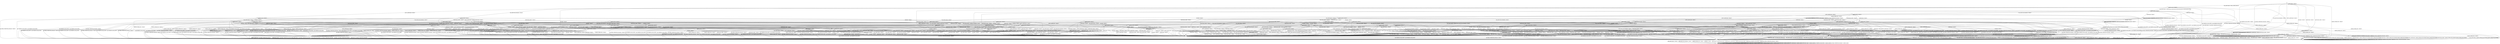 digraph h11 {
s0 [label="s0"];
s1 [label="s1"];
s2 [label="s2"];
s3 [label="s3"];
s4 [label="s4"];
s5 [label="s5"];
s6 [label="s6"];
s7 [label="s7"];
s8 [label="s8"];
s9 [label="s9"];
s10 [label="s10"];
s11 [label="s11"];
s12 [label="s12"];
s13 [label="s13"];
s14 [label="s14"];
s15 [label="s15"];
s16 [label="s16"];
s17 [label="s17"];
s18 [label="s18"];
s19 [label="s19"];
s20 [label="s20"];
s21 [label="s21"];
s22 [label="s22"];
s23 [label="s23"];
s24 [label="s24"];
s25 [label="s25"];
s26 [label="s26"];
s27 [label="s27"];
s28 [label="s28"];
s29 [label="s29"];
s30 [label="s30"];
s31 [label="s31"];
s32 [label="s32"];
s33 [label="s33"];
s34 [label="s34"];
s35 [label="s35"];
s36 [label="s36"];
s37 [label="s37"];
s38 [label="s38"];
s39 [label="s39"];
s40 [label="s40"];
s41 [label="s41"];
s42 [label="s42"];
s43 [label="s43"];
s44 [label="s44"];
s45 [label="s45"];
s46 [label="s46"];
s47 [label="s47"];
s48 [label="s48"];
s49 [label="s49"];
s50 [label="s50"];
s51 [label="s51"];
s52 [label="s52"];
s53 [label="s53"];
s54 [label="s54"];
s55 [label="s55"];
s56 [label="s56"];
s57 [label="s57"];
s58 [label="s58"];
s59 [label="s59"];
s60 [label="s60"];
s61 [label="s61"];
s62 [label="s62"];
s63 [label="s63"];
s64 [label="s64"];
s65 [label="s65"];
s66 [label="s66"];
s67 [label="s67"];
s68 [label="s68"];
s69 [label="s69"];
s70 [label="s70"];
s71 [label="s71"];
s72 [label="s72"];
s0 -> s1 [label="RSA_CLIENT_HELLO / HELLO_VERIFY_REQUEST"];
s0 -> s2 [label="RSA_CLIENT_KEY_EXCHANGE / TIMEOUT"];
s0 -> s9 [label="CHANGE_CIPHER_SPEC / TIMEOUT"];
s0 -> s10 [label="FINISHED / TIMEOUT"];
s0 -> s0 [label="APPLICATION / TIMEOUT"];
s0 -> s10 [label="CERTIFICATE / TIMEOUT"];
s0 -> s2 [label="EMPTY_CERTIFICATE / TIMEOUT"];
s0 -> s10 [label="CERTIFICATE_VERIFY / TIMEOUT"];
s0 -> s6 [label="Alert(WARNING,CLOSE_NOTIFY) / TIMEOUT"];
s0 -> s6 [label="Alert(FATAL,UNEXPECTED_MESSAGE) / TIMEOUT"];
s1 -> s3 [label="RSA_CLIENT_HELLO / SERVER_HELLO,CERTIFICATE,CERTIFICATE_REQUEST,SERVER_HELLO_DONE"];
s1 -> s4 [label="RSA_CLIENT_KEY_EXCHANGE / TIMEOUT"];
s1 -> s9 [label="CHANGE_CIPHER_SPEC / TIMEOUT"];
s1 -> s11 [label="FINISHED / TIMEOUT"];
s1 -> s1 [label="APPLICATION / TIMEOUT"];
s1 -> s27 [label="CERTIFICATE / TIMEOUT"];
s1 -> s38 [label="EMPTY_CERTIFICATE / TIMEOUT"];
s1 -> s11 [label="CERTIFICATE_VERIFY / TIMEOUT"];
s1 -> s6 [label="Alert(WARNING,CLOSE_NOTIFY) / Alert(WARNING,CLOSE_NOTIFY)"];
s1 -> s6 [label="Alert(FATAL,UNEXPECTED_MESSAGE) / TIMEOUT"];
s2 -> s10 [label="RSA_CLIENT_HELLO / TIMEOUT"];
s2 -> s10 [label="RSA_CLIENT_KEY_EXCHANGE / TIMEOUT"];
s2 -> s8 [label="CHANGE_CIPHER_SPEC / TIMEOUT"];
s2 -> s10 [label="FINISHED / TIMEOUT"];
s2 -> s2 [label="APPLICATION / TIMEOUT"];
s2 -> s2 [label="CERTIFICATE / TIMEOUT"];
s2 -> s2 [label="EMPTY_CERTIFICATE / TIMEOUT"];
s2 -> s2 [label="CERTIFICATE_VERIFY / TIMEOUT"];
s2 -> s6 [label="Alert(WARNING,CLOSE_NOTIFY) / TIMEOUT"];
s2 -> s6 [label="Alert(FATAL,UNEXPECTED_MESSAGE) / TIMEOUT"];
s3 -> s6 [label="RSA_CLIENT_HELLO / Alert(FATAL,UNEXPECTED_MESSAGE)"];
s3 -> s16 [label="RSA_CLIENT_KEY_EXCHANGE / TIMEOUT"];
s3 -> s9 [label="CHANGE_CIPHER_SPEC / TIMEOUT"];
s3 -> s11 [label="FINISHED / TIMEOUT"];
s3 -> s3 [label="APPLICATION / TIMEOUT"];
s3 -> s27 [label="CERTIFICATE / TIMEOUT"];
s3 -> s12 [label="EMPTY_CERTIFICATE / TIMEOUT"];
s3 -> s11 [label="CERTIFICATE_VERIFY / TIMEOUT"];
s3 -> s6 [label="Alert(WARNING,CLOSE_NOTIFY) / Alert(WARNING,CLOSE_NOTIFY)"];
s3 -> s6 [label="Alert(FATAL,UNEXPECTED_MESSAGE) / TIMEOUT"];
s4 -> s14 [label="RSA_CLIENT_HELLO / TIMEOUT"];
s4 -> s11 [label="RSA_CLIENT_KEY_EXCHANGE / TIMEOUT"];
s4 -> s5 [label="CHANGE_CIPHER_SPEC / TIMEOUT"];
s4 -> s17 [label="FINISHED / TIMEOUT"];
s4 -> s4 [label="APPLICATION / TIMEOUT"];
s4 -> s46 [label="CERTIFICATE / TIMEOUT"];
s4 -> s46 [label="EMPTY_CERTIFICATE / TIMEOUT"];
s4 -> s28 [label="CERTIFICATE_VERIFY / TIMEOUT"];
s4 -> s6 [label="Alert(WARNING,CLOSE_NOTIFY) / Alert(WARNING,CLOSE_NOTIFY)"];
s4 -> s6 [label="Alert(FATAL,UNEXPECTED_MESSAGE) / TIMEOUT"];
s5 -> s6 [label="RSA_CLIENT_HELLO / Alert(FATAL,UNEXPECTED_MESSAGE)"];
s5 -> s6 [label="RSA_CLIENT_KEY_EXCHANGE / Alert(FATAL,UNEXPECTED_MESSAGE)"];
s5 -> s9 [label="CHANGE_CIPHER_SPEC / TIMEOUT"];
s5 -> s6 [label="FINISHED / Alert(FATAL,UNEXPECTED_MESSAGE)"];
s5 -> s5 [label="APPLICATION / TIMEOUT"];
s5 -> s6 [label="CERTIFICATE / Alert(FATAL,UNEXPECTED_MESSAGE)"];
s5 -> s6 [label="EMPTY_CERTIFICATE / Alert(FATAL,UNEXPECTED_MESSAGE)"];
s5 -> s6 [label="CERTIFICATE_VERIFY / Alert(FATAL,UNEXPECTED_MESSAGE)"];
s5 -> s5 [label="Alert(WARNING,CLOSE_NOTIFY) / TIMEOUT"];
s5 -> s5 [label="Alert(FATAL,UNEXPECTED_MESSAGE) / TIMEOUT"];
s6 -> s7 [label="RSA_CLIENT_HELLO / TIMEOUT"];
s6 -> s7 [label="RSA_CLIENT_KEY_EXCHANGE / TIMEOUT"];
s6 -> s7 [label="CHANGE_CIPHER_SPEC / TIMEOUT"];
s6 -> s7 [label="FINISHED / TIMEOUT"];
s6 -> s7 [label="APPLICATION / TIMEOUT"];
s6 -> s7 [label="CERTIFICATE / TIMEOUT"];
s6 -> s7 [label="EMPTY_CERTIFICATE / TIMEOUT"];
s6 -> s7 [label="CERTIFICATE_VERIFY / TIMEOUT"];
s6 -> s7 [label="Alert(WARNING,CLOSE_NOTIFY) / TIMEOUT"];
s6 -> s7 [label="Alert(FATAL,UNEXPECTED_MESSAGE) / TIMEOUT"];
s7 -> s7 [label="RSA_CLIENT_HELLO / SOCKET_CLOSED"];
s7 -> s7 [label="RSA_CLIENT_KEY_EXCHANGE / SOCKET_CLOSED"];
s7 -> s7 [label="CHANGE_CIPHER_SPEC / SOCKET_CLOSED"];
s7 -> s7 [label="FINISHED / SOCKET_CLOSED"];
s7 -> s7 [label="APPLICATION / SOCKET_CLOSED"];
s7 -> s7 [label="CERTIFICATE / SOCKET_CLOSED"];
s7 -> s7 [label="EMPTY_CERTIFICATE / SOCKET_CLOSED"];
s7 -> s7 [label="CERTIFICATE_VERIFY / SOCKET_CLOSED"];
s7 -> s7 [label="Alert(WARNING,CLOSE_NOTIFY) / SOCKET_CLOSED"];
s7 -> s7 [label="Alert(FATAL,UNEXPECTED_MESSAGE) / SOCKET_CLOSED"];
s8 -> s6 [label="RSA_CLIENT_HELLO / TIMEOUT"];
s8 -> s6 [label="RSA_CLIENT_KEY_EXCHANGE / TIMEOUT"];
s8 -> s9 [label="CHANGE_CIPHER_SPEC / TIMEOUT"];
s8 -> s6 [label="FINISHED / TIMEOUT"];
s8 -> s8 [label="APPLICATION / TIMEOUT"];
s8 -> s6 [label="CERTIFICATE / TIMEOUT"];
s8 -> s6 [label="EMPTY_CERTIFICATE / TIMEOUT"];
s8 -> s6 [label="CERTIFICATE_VERIFY / TIMEOUT"];
s8 -> s8 [label="Alert(WARNING,CLOSE_NOTIFY) / TIMEOUT"];
s8 -> s8 [label="Alert(FATAL,UNEXPECTED_MESSAGE) / TIMEOUT"];
s9 -> s9 [label="RSA_CLIENT_HELLO / TIMEOUT"];
s9 -> s9 [label="RSA_CLIENT_KEY_EXCHANGE / TIMEOUT"];
s9 -> s9 [label="CHANGE_CIPHER_SPEC / TIMEOUT"];
s9 -> s9 [label="FINISHED / TIMEOUT"];
s9 -> s9 [label="APPLICATION / TIMEOUT"];
s9 -> s9 [label="CERTIFICATE / TIMEOUT"];
s9 -> s9 [label="EMPTY_CERTIFICATE / TIMEOUT"];
s9 -> s9 [label="CERTIFICATE_VERIFY / TIMEOUT"];
s9 -> s9 [label="Alert(WARNING,CLOSE_NOTIFY) / TIMEOUT"];
s9 -> s9 [label="Alert(FATAL,UNEXPECTED_MESSAGE) / TIMEOUT"];
s10 -> s10 [label="RSA_CLIENT_HELLO / TIMEOUT"];
s10 -> s10 [label="RSA_CLIENT_KEY_EXCHANGE / TIMEOUT"];
s10 -> s9 [label="CHANGE_CIPHER_SPEC / TIMEOUT"];
s10 -> s10 [label="FINISHED / TIMEOUT"];
s10 -> s10 [label="APPLICATION / TIMEOUT"];
s10 -> s10 [label="CERTIFICATE / TIMEOUT"];
s10 -> s10 [label="EMPTY_CERTIFICATE / TIMEOUT"];
s10 -> s10 [label="CERTIFICATE_VERIFY / TIMEOUT"];
s10 -> s6 [label="Alert(WARNING,CLOSE_NOTIFY) / TIMEOUT"];
s10 -> s6 [label="Alert(FATAL,UNEXPECTED_MESSAGE) / TIMEOUT"];
s11 -> s11 [label="RSA_CLIENT_HELLO / TIMEOUT"];
s11 -> s11 [label="RSA_CLIENT_KEY_EXCHANGE / TIMEOUT"];
s11 -> s9 [label="CHANGE_CIPHER_SPEC / TIMEOUT"];
s11 -> s11 [label="FINISHED / TIMEOUT"];
s11 -> s11 [label="APPLICATION / TIMEOUT"];
s11 -> s11 [label="CERTIFICATE / TIMEOUT"];
s11 -> s11 [label="EMPTY_CERTIFICATE / TIMEOUT"];
s11 -> s11 [label="CERTIFICATE_VERIFY / TIMEOUT"];
s11 -> s6 [label="Alert(WARNING,CLOSE_NOTIFY) / Alert(WARNING,CLOSE_NOTIFY)"];
s11 -> s6 [label="Alert(FATAL,UNEXPECTED_MESSAGE) / TIMEOUT"];
s12 -> s15 [label="RSA_CLIENT_HELLO / TIMEOUT"];
s12 -> s47 [label="RSA_CLIENT_KEY_EXCHANGE / TIMEOUT"];
s12 -> s13 [label="CHANGE_CIPHER_SPEC / TIMEOUT"];
s12 -> s18 [label="FINISHED / TIMEOUT"];
s12 -> s12 [label="APPLICATION / TIMEOUT"];
s12 -> s11 [label="CERTIFICATE / TIMEOUT"];
s12 -> s11 [label="EMPTY_CERTIFICATE / TIMEOUT"];
s12 -> s29 [label="CERTIFICATE_VERIFY / TIMEOUT"];
s12 -> s6 [label="Alert(WARNING,CLOSE_NOTIFY) / Alert(WARNING,CLOSE_NOTIFY)"];
s12 -> s6 [label="Alert(FATAL,UNEXPECTED_MESSAGE) / TIMEOUT"];
s13 -> s6 [label="RSA_CLIENT_HELLO / Alert(FATAL,BAD_CERTIFICATE)"];
s13 -> s6 [label="RSA_CLIENT_KEY_EXCHANGE / Alert(FATAL,BAD_CERTIFICATE)"];
s13 -> s9 [label="CHANGE_CIPHER_SPEC / TIMEOUT"];
s13 -> s6 [label="FINISHED / Alert(FATAL,BAD_CERTIFICATE)"];
s13 -> s13 [label="APPLICATION / TIMEOUT"];
s13 -> s6 [label="CERTIFICATE / Alert(FATAL,BAD_CERTIFICATE)"];
s13 -> s6 [label="EMPTY_CERTIFICATE / Alert(FATAL,BAD_CERTIFICATE)"];
s13 -> s6 [label="CERTIFICATE_VERIFY / Alert(FATAL,BAD_CERTIFICATE)"];
s13 -> s13 [label="Alert(WARNING,CLOSE_NOTIFY) / TIMEOUT"];
s13 -> s13 [label="Alert(FATAL,UNEXPECTED_MESSAGE) / TIMEOUT"];
s14 -> s11 [label="RSA_CLIENT_HELLO / TIMEOUT"];
s14 -> s11 [label="RSA_CLIENT_KEY_EXCHANGE / TIMEOUT"];
s14 -> s5 [label="CHANGE_CIPHER_SPEC / TIMEOUT"];
s14 -> s58 [label="FINISHED / TIMEOUT"];
s14 -> s14 [label="APPLICATION / TIMEOUT"];
s14 -> s39 [label="CERTIFICATE / TIMEOUT"];
s14 -> s39 [label="EMPTY_CERTIFICATE / TIMEOUT"];
s14 -> s30 [label="CERTIFICATE_VERIFY / TIMEOUT"];
s14 -> s6 [label="Alert(WARNING,CLOSE_NOTIFY) / Alert(WARNING,CLOSE_NOTIFY)"];
s14 -> s6 [label="Alert(FATAL,UNEXPECTED_MESSAGE) / TIMEOUT"];
s15 -> s11 [label="RSA_CLIENT_HELLO / TIMEOUT"];
s15 -> s48 [label="RSA_CLIENT_KEY_EXCHANGE / TIMEOUT"];
s15 -> s13 [label="CHANGE_CIPHER_SPEC / TIMEOUT"];
s15 -> s59 [label="FINISHED / TIMEOUT"];
s15 -> s15 [label="APPLICATION / TIMEOUT"];
s15 -> s11 [label="CERTIFICATE / TIMEOUT"];
s15 -> s11 [label="EMPTY_CERTIFICATE / TIMEOUT"];
s15 -> s31 [label="CERTIFICATE_VERIFY / TIMEOUT"];
s15 -> s6 [label="Alert(WARNING,CLOSE_NOTIFY) / Alert(WARNING,CLOSE_NOTIFY)"];
s15 -> s6 [label="Alert(FATAL,UNEXPECTED_MESSAGE) / TIMEOUT"];
s16 -> s14 [label="RSA_CLIENT_HELLO / TIMEOUT"];
s16 -> s11 [label="RSA_CLIENT_KEY_EXCHANGE / TIMEOUT"];
s16 -> s19 [label="CHANGE_CIPHER_SPEC / TIMEOUT"];
s16 -> s17 [label="FINISHED / TIMEOUT"];
s16 -> s16 [label="APPLICATION / TIMEOUT"];
s16 -> s32 [label="CERTIFICATE / TIMEOUT"];
s16 -> s47 [label="EMPTY_CERTIFICATE / TIMEOUT"];
s16 -> s20 [label="CERTIFICATE_VERIFY / TIMEOUT"];
s16 -> s6 [label="Alert(WARNING,CLOSE_NOTIFY) / Alert(WARNING,CLOSE_NOTIFY)"];
s16 -> s6 [label="Alert(FATAL,UNEXPECTED_MESSAGE) / TIMEOUT"];
s17 -> s58 [label="RSA_CLIENT_HELLO / TIMEOUT"];
s17 -> s11 [label="RSA_CLIENT_KEY_EXCHANGE / TIMEOUT"];
s17 -> s5 [label="CHANGE_CIPHER_SPEC / TIMEOUT"];
s17 -> s11 [label="FINISHED / TIMEOUT"];
s17 -> s17 [label="APPLICATION / TIMEOUT"];
s17 -> s40 [label="CERTIFICATE / TIMEOUT"];
s17 -> s40 [label="EMPTY_CERTIFICATE / TIMEOUT"];
s17 -> s33 [label="CERTIFICATE_VERIFY / TIMEOUT"];
s17 -> s6 [label="Alert(WARNING,CLOSE_NOTIFY) / Alert(WARNING,CLOSE_NOTIFY)"];
s17 -> s6 [label="Alert(FATAL,UNEXPECTED_MESSAGE) / TIMEOUT"];
s18 -> s59 [label="RSA_CLIENT_HELLO / TIMEOUT"];
s18 -> s49 [label="RSA_CLIENT_KEY_EXCHANGE / TIMEOUT"];
s18 -> s13 [label="CHANGE_CIPHER_SPEC / TIMEOUT"];
s18 -> s11 [label="FINISHED / TIMEOUT"];
s18 -> s18 [label="APPLICATION / TIMEOUT"];
s18 -> s11 [label="CERTIFICATE / TIMEOUT"];
s18 -> s11 [label="EMPTY_CERTIFICATE / TIMEOUT"];
s18 -> s34 [label="CERTIFICATE_VERIFY / TIMEOUT"];
s18 -> s6 [label="Alert(WARNING,CLOSE_NOTIFY) / Alert(WARNING,CLOSE_NOTIFY)"];
s18 -> s6 [label="Alert(FATAL,UNEXPECTED_MESSAGE) / TIMEOUT"];
s19 -> s71 [label="RSA_CLIENT_HELLO / TIMEOUT"];
s19 -> s11 [label="RSA_CLIENT_KEY_EXCHANGE / TIMEOUT"];
s19 -> s9 [label="CHANGE_CIPHER_SPEC / TIMEOUT"];
s19 -> s21 [label="FINISHED / CHANGE_CIPHER_SPEC,FINISHED,CHANGE_CIPHER_SPEC,FINISHED"];
s19 -> s19 [label="APPLICATION / TIMEOUT"];
s19 -> s22 [label="CERTIFICATE / TIMEOUT"];
s19 -> s47 [label="EMPTY_CERTIFICATE / TIMEOUT"];
s19 -> s20 [label="CERTIFICATE_VERIFY / TIMEOUT"];
s19 -> s19 [label="Alert(WARNING,CLOSE_NOTIFY) / TIMEOUT"];
s19 -> s19 [label="Alert(FATAL,UNEXPECTED_MESSAGE) / TIMEOUT"];
s20 -> s20 [label="RSA_CLIENT_HELLO / TIMEOUT"];
s20 -> s11 [label="RSA_CLIENT_KEY_EXCHANGE / TIMEOUT"];
s20 -> s23 [label="CHANGE_CIPHER_SPEC / TIMEOUT"];
s20 -> s24 [label="FINISHED / TIMEOUT"];
s20 -> s20 [label="APPLICATION / TIMEOUT"];
s20 -> s41 [label="CERTIFICATE / TIMEOUT"];
s20 -> s41 [label="EMPTY_CERTIFICATE / TIMEOUT"];
s20 -> s11 [label="CERTIFICATE_VERIFY / TIMEOUT"];
s20 -> s6 [label="Alert(WARNING,CLOSE_NOTIFY) / Alert(WARNING,CLOSE_NOTIFY)"];
s20 -> s6 [label="Alert(FATAL,UNEXPECTED_MESSAGE) / TIMEOUT"];
s21 -> s21 [label="RSA_CLIENT_HELLO / TIMEOUT"];
s21 -> s21 [label="RSA_CLIENT_KEY_EXCHANGE / TIMEOUT"];
s21 -> s9 [label="CHANGE_CIPHER_SPEC / TIMEOUT"];
s21 -> s21 [label="FINISHED / TIMEOUT"];
s21 -> s6 [label="APPLICATION / APPLICATION"];
s21 -> s21 [label="CERTIFICATE / TIMEOUT"];
s21 -> s21 [label="EMPTY_CERTIFICATE / TIMEOUT"];
s21 -> s21 [label="CERTIFICATE_VERIFY / TIMEOUT"];
s21 -> s6 [label="Alert(WARNING,CLOSE_NOTIFY) / TIMEOUT"];
s21 -> s6 [label="Alert(FATAL,UNEXPECTED_MESSAGE) / TIMEOUT"];
s22 -> s39 [label="RSA_CLIENT_HELLO / TIMEOUT"];
s22 -> s11 [label="RSA_CLIENT_KEY_EXCHANGE / TIMEOUT"];
s22 -> s5 [label="CHANGE_CIPHER_SPEC / TIMEOUT"];
s22 -> s25 [label="FINISHED / TIMEOUT"];
s22 -> s11 [label="APPLICATION / TIMEOUT"];
s22 -> s11 [label="CERTIFICATE / TIMEOUT"];
s22 -> s11 [label="EMPTY_CERTIFICATE / TIMEOUT"];
s22 -> s22 [label="CERTIFICATE_VERIFY / TIMEOUT"];
s22 -> s6 [label="Alert(WARNING,CLOSE_NOTIFY) / Alert(WARNING,CLOSE_NOTIFY)"];
s22 -> s6 [label="Alert(FATAL,UNEXPECTED_MESSAGE) / TIMEOUT"];
s23 -> s6 [label="RSA_CLIENT_HELLO / Alert(FATAL,HANDSHAKE_FAILURE)"];
s23 -> s6 [label="RSA_CLIENT_KEY_EXCHANGE / Alert(FATAL,HANDSHAKE_FAILURE)"];
s23 -> s9 [label="CHANGE_CIPHER_SPEC / TIMEOUT"];
s23 -> s6 [label="FINISHED / Alert(FATAL,HANDSHAKE_FAILURE)"];
s23 -> s23 [label="APPLICATION / TIMEOUT"];
s23 -> s6 [label="CERTIFICATE / Alert(FATAL,HANDSHAKE_FAILURE)"];
s23 -> s6 [label="EMPTY_CERTIFICATE / Alert(FATAL,HANDSHAKE_FAILURE)"];
s23 -> s6 [label="CERTIFICATE_VERIFY / Alert(FATAL,HANDSHAKE_FAILURE)"];
s23 -> s23 [label="Alert(WARNING,CLOSE_NOTIFY) / TIMEOUT"];
s23 -> s23 [label="Alert(FATAL,UNEXPECTED_MESSAGE) / TIMEOUT"];
s24 -> s60 [label="RSA_CLIENT_HELLO / TIMEOUT"];
s24 -> s11 [label="RSA_CLIENT_KEY_EXCHANGE / TIMEOUT"];
s24 -> s23 [label="CHANGE_CIPHER_SPEC / TIMEOUT"];
s24 -> s11 [label="FINISHED / TIMEOUT"];
s24 -> s24 [label="APPLICATION / TIMEOUT"];
s24 -> s42 [label="CERTIFICATE / TIMEOUT"];
s24 -> s42 [label="EMPTY_CERTIFICATE / TIMEOUT"];
s24 -> s11 [label="CERTIFICATE_VERIFY / TIMEOUT"];
s24 -> s6 [label="Alert(WARNING,CLOSE_NOTIFY) / Alert(WARNING,CLOSE_NOTIFY)"];
s24 -> s6 [label="Alert(FATAL,UNEXPECTED_MESSAGE) / TIMEOUT"];
s25 -> s25 [label="RSA_CLIENT_HELLO / TIMEOUT"];
s25 -> s11 [label="RSA_CLIENT_KEY_EXCHANGE / TIMEOUT"];
s25 -> s26 [label="CHANGE_CIPHER_SPEC / TIMEOUT"];
s25 -> s11 [label="FINISHED / TIMEOUT"];
s25 -> s11 [label="APPLICATION / TIMEOUT"];
s25 -> s11 [label="CERTIFICATE / TIMEOUT"];
s25 -> s11 [label="EMPTY_CERTIFICATE / TIMEOUT"];
s25 -> s35 [label="CERTIFICATE_VERIFY / TIMEOUT"];
s25 -> s6 [label="Alert(WARNING,CLOSE_NOTIFY) / Alert(WARNING,CLOSE_NOTIFY)"];
s25 -> s6 [label="Alert(FATAL,UNEXPECTED_MESSAGE) / TIMEOUT"];
s26 -> s9 [label="RSA_CLIENT_HELLO / CHANGE_CIPHER_SPEC,FINISHED,CHANGE_CIPHER_SPEC,FINISHED"];
s26 -> s9 [label="RSA_CLIENT_KEY_EXCHANGE / CHANGE_CIPHER_SPEC,UNKNOWN_MESSAGE,CHANGE_CIPHER_SPEC,UNKNOWN_MESSAGE"];
s26 -> s9 [label="CHANGE_CIPHER_SPEC / TIMEOUT"];
s26 -> s9 [label="FINISHED / CHANGE_CIPHER_SPEC,FINISHED,CHANGE_CIPHER_SPEC,FINISHED"];
s26 -> s26 [label="APPLICATION / TIMEOUT"];
s26 -> s9 [label="CERTIFICATE / CHANGE_CIPHER_SPEC,FINISHED,CHANGE_CIPHER_SPEC,FINISHED"];
s26 -> s9 [label="EMPTY_CERTIFICATE / CHANGE_CIPHER_SPEC,FINISHED,CHANGE_CIPHER_SPEC,FINISHED"];
s26 -> s9 [label="CERTIFICATE_VERIFY / CHANGE_CIPHER_SPEC,FINISHED,CHANGE_CIPHER_SPEC,FINISHED"];
s26 -> s26 [label="Alert(WARNING,CLOSE_NOTIFY) / TIMEOUT"];
s26 -> s26 [label="Alert(FATAL,UNEXPECTED_MESSAGE) / TIMEOUT"];
s27 -> s27 [label="RSA_CLIENT_HELLO / TIMEOUT"];
s27 -> s27 [label="RSA_CLIENT_KEY_EXCHANGE / TIMEOUT"];
s27 -> s9 [label="CHANGE_CIPHER_SPEC / TIMEOUT"];
s27 -> s72 [label="FINISHED / TIMEOUT"];
s27 -> s27 [label="APPLICATION / TIMEOUT"];
s27 -> s11 [label="CERTIFICATE / TIMEOUT"];
s27 -> s11 [label="EMPTY_CERTIFICATE / TIMEOUT"];
s27 -> s43 [label="CERTIFICATE_VERIFY / TIMEOUT"];
s27 -> s6 [label="Alert(WARNING,CLOSE_NOTIFY) / Alert(WARNING,CLOSE_NOTIFY)"];
s27 -> s6 [label="Alert(FATAL,UNEXPECTED_MESSAGE) / TIMEOUT"];
s28 -> s30 [label="RSA_CLIENT_HELLO / TIMEOUT"];
s28 -> s11 [label="RSA_CLIENT_KEY_EXCHANGE / TIMEOUT"];
s28 -> s5 [label="CHANGE_CIPHER_SPEC / TIMEOUT"];
s28 -> s33 [label="FINISHED / TIMEOUT"];
s28 -> s28 [label="APPLICATION / TIMEOUT"];
s28 -> s50 [label="CERTIFICATE / TIMEOUT"];
s28 -> s50 [label="EMPTY_CERTIFICATE / TIMEOUT"];
s28 -> s11 [label="CERTIFICATE_VERIFY / TIMEOUT"];
s28 -> s6 [label="Alert(WARNING,CLOSE_NOTIFY) / Alert(WARNING,CLOSE_NOTIFY)"];
s28 -> s6 [label="Alert(FATAL,UNEXPECTED_MESSAGE) / TIMEOUT"];
s29 -> s31 [label="RSA_CLIENT_HELLO / TIMEOUT"];
s29 -> s51 [label="RSA_CLIENT_KEY_EXCHANGE / TIMEOUT"];
s29 -> s13 [label="CHANGE_CIPHER_SPEC / TIMEOUT"];
s29 -> s34 [label="FINISHED / TIMEOUT"];
s29 -> s29 [label="APPLICATION / TIMEOUT"];
s29 -> s11 [label="CERTIFICATE / TIMEOUT"];
s29 -> s11 [label="EMPTY_CERTIFICATE / TIMEOUT"];
s29 -> s11 [label="CERTIFICATE_VERIFY / TIMEOUT"];
s29 -> s6 [label="Alert(WARNING,CLOSE_NOTIFY) / Alert(WARNING,CLOSE_NOTIFY)"];
s29 -> s6 [label="Alert(FATAL,UNEXPECTED_MESSAGE) / TIMEOUT"];
s30 -> s11 [label="RSA_CLIENT_HELLO / TIMEOUT"];
s30 -> s11 [label="RSA_CLIENT_KEY_EXCHANGE / TIMEOUT"];
s30 -> s5 [label="CHANGE_CIPHER_SPEC / TIMEOUT"];
s30 -> s61 [label="FINISHED / TIMEOUT"];
s30 -> s30 [label="APPLICATION / TIMEOUT"];
s30 -> s44 [label="CERTIFICATE / TIMEOUT"];
s30 -> s44 [label="EMPTY_CERTIFICATE / TIMEOUT"];
s30 -> s11 [label="CERTIFICATE_VERIFY / TIMEOUT"];
s30 -> s6 [label="Alert(WARNING,CLOSE_NOTIFY) / Alert(WARNING,CLOSE_NOTIFY)"];
s30 -> s6 [label="Alert(FATAL,UNEXPECTED_MESSAGE) / TIMEOUT"];
s31 -> s11 [label="RSA_CLIENT_HELLO / TIMEOUT"];
s31 -> s52 [label="RSA_CLIENT_KEY_EXCHANGE / TIMEOUT"];
s31 -> s13 [label="CHANGE_CIPHER_SPEC / TIMEOUT"];
s31 -> s62 [label="FINISHED / TIMEOUT"];
s31 -> s31 [label="APPLICATION / TIMEOUT"];
s31 -> s11 [label="CERTIFICATE / TIMEOUT"];
s31 -> s11 [label="EMPTY_CERTIFICATE / TIMEOUT"];
s31 -> s11 [label="CERTIFICATE_VERIFY / TIMEOUT"];
s31 -> s6 [label="Alert(WARNING,CLOSE_NOTIFY) / Alert(WARNING,CLOSE_NOTIFY)"];
s31 -> s6 [label="Alert(FATAL,UNEXPECTED_MESSAGE) / TIMEOUT"];
s32 -> s39 [label="RSA_CLIENT_HELLO / TIMEOUT"];
s32 -> s11 [label="RSA_CLIENT_KEY_EXCHANGE / TIMEOUT"];
s32 -> s36 [label="CHANGE_CIPHER_SPEC / TIMEOUT"];
s32 -> s40 [label="FINISHED / TIMEOUT"];
s32 -> s32 [label="APPLICATION / TIMEOUT"];
s32 -> s11 [label="CERTIFICATE / TIMEOUT"];
s32 -> s11 [label="EMPTY_CERTIFICATE / TIMEOUT"];
s32 -> s37 [label="CERTIFICATE_VERIFY / TIMEOUT"];
s32 -> s6 [label="Alert(WARNING,CLOSE_NOTIFY) / Alert(WARNING,CLOSE_NOTIFY)"];
s32 -> s6 [label="Alert(FATAL,UNEXPECTED_MESSAGE) / TIMEOUT"];
s33 -> s61 [label="RSA_CLIENT_HELLO / TIMEOUT"];
s33 -> s11 [label="RSA_CLIENT_KEY_EXCHANGE / TIMEOUT"];
s33 -> s5 [label="CHANGE_CIPHER_SPEC / TIMEOUT"];
s33 -> s11 [label="FINISHED / TIMEOUT"];
s33 -> s33 [label="APPLICATION / TIMEOUT"];
s33 -> s45 [label="CERTIFICATE / TIMEOUT"];
s33 -> s45 [label="EMPTY_CERTIFICATE / TIMEOUT"];
s33 -> s11 [label="CERTIFICATE_VERIFY / TIMEOUT"];
s33 -> s6 [label="Alert(WARNING,CLOSE_NOTIFY) / Alert(WARNING,CLOSE_NOTIFY)"];
s33 -> s6 [label="Alert(FATAL,UNEXPECTED_MESSAGE) / TIMEOUT"];
s34 -> s62 [label="RSA_CLIENT_HELLO / TIMEOUT"];
s34 -> s53 [label="RSA_CLIENT_KEY_EXCHANGE / TIMEOUT"];
s34 -> s13 [label="CHANGE_CIPHER_SPEC / TIMEOUT"];
s34 -> s11 [label="FINISHED / TIMEOUT"];
s34 -> s34 [label="APPLICATION / TIMEOUT"];
s34 -> s11 [label="CERTIFICATE / TIMEOUT"];
s34 -> s11 [label="EMPTY_CERTIFICATE / TIMEOUT"];
s34 -> s11 [label="CERTIFICATE_VERIFY / TIMEOUT"];
s34 -> s6 [label="Alert(WARNING,CLOSE_NOTIFY) / Alert(WARNING,CLOSE_NOTIFY)"];
s34 -> s6 [label="Alert(FATAL,UNEXPECTED_MESSAGE) / TIMEOUT"];
s35 -> s63 [label="RSA_CLIENT_HELLO / TIMEOUT"];
s35 -> s11 [label="RSA_CLIENT_KEY_EXCHANGE / TIMEOUT"];
s35 -> s26 [label="CHANGE_CIPHER_SPEC / TIMEOUT"];
s35 -> s11 [label="FINISHED / TIMEOUT"];
s35 -> s11 [label="APPLICATION / TIMEOUT"];
s35 -> s11 [label="CERTIFICATE / TIMEOUT"];
s35 -> s11 [label="EMPTY_CERTIFICATE / TIMEOUT"];
s35 -> s11 [label="CERTIFICATE_VERIFY / TIMEOUT"];
s35 -> s6 [label="Alert(WARNING,CLOSE_NOTIFY) / Alert(WARNING,CLOSE_NOTIFY)"];
s35 -> s6 [label="Alert(FATAL,UNEXPECTED_MESSAGE) / TIMEOUT"];
s36 -> s11 [label="RSA_CLIENT_HELLO / TIMEOUT"];
s36 -> s11 [label="RSA_CLIENT_KEY_EXCHANGE / TIMEOUT"];
s36 -> s9 [label="CHANGE_CIPHER_SPEC / TIMEOUT"];
s36 -> s21 [label="FINISHED / CHANGE_CIPHER_SPEC,FINISHED,CHANGE_CIPHER_SPEC,FINISHED"];
s36 -> s36 [label="APPLICATION / TIMEOUT"];
s36 -> s11 [label="CERTIFICATE / TIMEOUT"];
s36 -> s11 [label="EMPTY_CERTIFICATE / TIMEOUT"];
s36 -> s11 [label="CERTIFICATE_VERIFY / TIMEOUT"];
s36 -> s36 [label="Alert(WARNING,CLOSE_NOTIFY) / TIMEOUT"];
s36 -> s36 [label="Alert(FATAL,UNEXPECTED_MESSAGE) / TIMEOUT"];
s37 -> s44 [label="RSA_CLIENT_HELLO / TIMEOUT"];
s37 -> s11 [label="RSA_CLIENT_KEY_EXCHANGE / TIMEOUT"];
s37 -> s36 [label="CHANGE_CIPHER_SPEC / TIMEOUT"];
s37 -> s45 [label="FINISHED / TIMEOUT"];
s37 -> s37 [label="APPLICATION / TIMEOUT"];
s37 -> s11 [label="CERTIFICATE / TIMEOUT"];
s37 -> s11 [label="EMPTY_CERTIFICATE / TIMEOUT"];
s37 -> s11 [label="CERTIFICATE_VERIFY / TIMEOUT"];
s37 -> s6 [label="Alert(WARNING,CLOSE_NOTIFY) / Alert(WARNING,CLOSE_NOTIFY)"];
s37 -> s6 [label="Alert(FATAL,UNEXPECTED_MESSAGE) / TIMEOUT"];
s38 -> s54 [label="RSA_CLIENT_HELLO / TIMEOUT"];
s38 -> s46 [label="RSA_CLIENT_KEY_EXCHANGE / TIMEOUT"];
s38 -> s5 [label="CHANGE_CIPHER_SPEC / TIMEOUT"];
s38 -> s55 [label="FINISHED / TIMEOUT"];
s38 -> s38 [label="APPLICATION / TIMEOUT"];
s38 -> s11 [label="CERTIFICATE / TIMEOUT"];
s38 -> s11 [label="EMPTY_CERTIFICATE / TIMEOUT"];
s38 -> s43 [label="CERTIFICATE_VERIFY / TIMEOUT"];
s38 -> s6 [label="Alert(WARNING,CLOSE_NOTIFY) / Alert(WARNING,CLOSE_NOTIFY)"];
s38 -> s6 [label="Alert(FATAL,UNEXPECTED_MESSAGE) / TIMEOUT"];
s39 -> s11 [label="RSA_CLIENT_HELLO / TIMEOUT"];
s39 -> s11 [label="RSA_CLIENT_KEY_EXCHANGE / TIMEOUT"];
s39 -> s5 [label="CHANGE_CIPHER_SPEC / TIMEOUT"];
s39 -> s64 [label="FINISHED / TIMEOUT"];
s39 -> s39 [label="APPLICATION / TIMEOUT"];
s39 -> s11 [label="CERTIFICATE / TIMEOUT"];
s39 -> s11 [label="EMPTY_CERTIFICATE / TIMEOUT"];
s39 -> s44 [label="CERTIFICATE_VERIFY / TIMEOUT"];
s39 -> s6 [label="Alert(WARNING,CLOSE_NOTIFY) / Alert(WARNING,CLOSE_NOTIFY)"];
s39 -> s6 [label="Alert(FATAL,UNEXPECTED_MESSAGE) / TIMEOUT"];
s40 -> s64 [label="RSA_CLIENT_HELLO / TIMEOUT"];
s40 -> s11 [label="RSA_CLIENT_KEY_EXCHANGE / TIMEOUT"];
s40 -> s5 [label="CHANGE_CIPHER_SPEC / TIMEOUT"];
s40 -> s11 [label="FINISHED / TIMEOUT"];
s40 -> s40 [label="APPLICATION / TIMEOUT"];
s40 -> s11 [label="CERTIFICATE / TIMEOUT"];
s40 -> s11 [label="EMPTY_CERTIFICATE / TIMEOUT"];
s40 -> s45 [label="CERTIFICATE_VERIFY / TIMEOUT"];
s40 -> s6 [label="Alert(WARNING,CLOSE_NOTIFY) / Alert(WARNING,CLOSE_NOTIFY)"];
s40 -> s6 [label="Alert(FATAL,UNEXPECTED_MESSAGE) / TIMEOUT"];
s41 -> s41 [label="RSA_CLIENT_HELLO / TIMEOUT"];
s41 -> s11 [label="RSA_CLIENT_KEY_EXCHANGE / TIMEOUT"];
s41 -> s23 [label="CHANGE_CIPHER_SPEC / TIMEOUT"];
s41 -> s42 [label="FINISHED / TIMEOUT"];
s41 -> s41 [label="APPLICATION / TIMEOUT"];
s41 -> s11 [label="CERTIFICATE / TIMEOUT"];
s41 -> s11 [label="EMPTY_CERTIFICATE / TIMEOUT"];
s41 -> s11 [label="CERTIFICATE_VERIFY / TIMEOUT"];
s41 -> s6 [label="Alert(WARNING,CLOSE_NOTIFY) / Alert(WARNING,CLOSE_NOTIFY)"];
s41 -> s6 [label="Alert(FATAL,UNEXPECTED_MESSAGE) / TIMEOUT"];
s42 -> s65 [label="RSA_CLIENT_HELLO / TIMEOUT"];
s42 -> s11 [label="RSA_CLIENT_KEY_EXCHANGE / TIMEOUT"];
s42 -> s23 [label="CHANGE_CIPHER_SPEC / TIMEOUT"];
s42 -> s11 [label="FINISHED / TIMEOUT"];
s42 -> s42 [label="APPLICATION / TIMEOUT"];
s42 -> s11 [label="CERTIFICATE / TIMEOUT"];
s42 -> s11 [label="EMPTY_CERTIFICATE / TIMEOUT"];
s42 -> s11 [label="CERTIFICATE_VERIFY / TIMEOUT"];
s42 -> s6 [label="Alert(WARNING,CLOSE_NOTIFY) / Alert(WARNING,CLOSE_NOTIFY)"];
s42 -> s6 [label="Alert(FATAL,UNEXPECTED_MESSAGE) / TIMEOUT"];
s43 -> s56 [label="RSA_CLIENT_HELLO / TIMEOUT"];
s43 -> s50 [label="RSA_CLIENT_KEY_EXCHANGE / TIMEOUT"];
s43 -> s5 [label="CHANGE_CIPHER_SPEC / TIMEOUT"];
s43 -> s57 [label="FINISHED / TIMEOUT"];
s43 -> s43 [label="APPLICATION / TIMEOUT"];
s43 -> s11 [label="CERTIFICATE / TIMEOUT"];
s43 -> s11 [label="EMPTY_CERTIFICATE / TIMEOUT"];
s43 -> s11 [label="CERTIFICATE_VERIFY / TIMEOUT"];
s43 -> s6 [label="Alert(WARNING,CLOSE_NOTIFY) / Alert(WARNING,CLOSE_NOTIFY)"];
s43 -> s6 [label="Alert(FATAL,UNEXPECTED_MESSAGE) / TIMEOUT"];
s44 -> s11 [label="RSA_CLIENT_HELLO / TIMEOUT"];
s44 -> s11 [label="RSA_CLIENT_KEY_EXCHANGE / TIMEOUT"];
s44 -> s5 [label="CHANGE_CIPHER_SPEC / TIMEOUT"];
s44 -> s66 [label="FINISHED / TIMEOUT"];
s44 -> s44 [label="APPLICATION / TIMEOUT"];
s44 -> s11 [label="CERTIFICATE / TIMEOUT"];
s44 -> s11 [label="EMPTY_CERTIFICATE / TIMEOUT"];
s44 -> s11 [label="CERTIFICATE_VERIFY / TIMEOUT"];
s44 -> s6 [label="Alert(WARNING,CLOSE_NOTIFY) / Alert(WARNING,CLOSE_NOTIFY)"];
s44 -> s6 [label="Alert(FATAL,UNEXPECTED_MESSAGE) / TIMEOUT"];
s45 -> s66 [label="RSA_CLIENT_HELLO / TIMEOUT"];
s45 -> s11 [label="RSA_CLIENT_KEY_EXCHANGE / TIMEOUT"];
s45 -> s5 [label="CHANGE_CIPHER_SPEC / TIMEOUT"];
s45 -> s11 [label="FINISHED / TIMEOUT"];
s45 -> s45 [label="APPLICATION / TIMEOUT"];
s45 -> s11 [label="CERTIFICATE / TIMEOUT"];
s45 -> s11 [label="EMPTY_CERTIFICATE / TIMEOUT"];
s45 -> s11 [label="CERTIFICATE_VERIFY / TIMEOUT"];
s45 -> s6 [label="Alert(WARNING,CLOSE_NOTIFY) / Alert(WARNING,CLOSE_NOTIFY)"];
s45 -> s6 [label="Alert(FATAL,UNEXPECTED_MESSAGE) / TIMEOUT"];
s46 -> s39 [label="RSA_CLIENT_HELLO / TIMEOUT"];
s46 -> s11 [label="RSA_CLIENT_KEY_EXCHANGE / TIMEOUT"];
s46 -> s5 [label="CHANGE_CIPHER_SPEC / TIMEOUT"];
s46 -> s40 [label="FINISHED / TIMEOUT"];
s46 -> s46 [label="APPLICATION / TIMEOUT"];
s46 -> s11 [label="CERTIFICATE / TIMEOUT"];
s46 -> s11 [label="EMPTY_CERTIFICATE / TIMEOUT"];
s46 -> s50 [label="CERTIFICATE_VERIFY / TIMEOUT"];
s46 -> s6 [label="Alert(WARNING,CLOSE_NOTIFY) / Alert(WARNING,CLOSE_NOTIFY)"];
s46 -> s6 [label="Alert(FATAL,UNEXPECTED_MESSAGE) / TIMEOUT"];
s47 -> s48 [label="RSA_CLIENT_HELLO / TIMEOUT"];
s47 -> s11 [label="RSA_CLIENT_KEY_EXCHANGE / TIMEOUT"];
s47 -> s13 [label="CHANGE_CIPHER_SPEC / TIMEOUT"];
s47 -> s49 [label="FINISHED / TIMEOUT"];
s47 -> s47 [label="APPLICATION / TIMEOUT"];
s47 -> s11 [label="CERTIFICATE / TIMEOUT"];
s47 -> s11 [label="EMPTY_CERTIFICATE / TIMEOUT"];
s47 -> s51 [label="CERTIFICATE_VERIFY / TIMEOUT"];
s47 -> s6 [label="Alert(WARNING,CLOSE_NOTIFY) / Alert(WARNING,CLOSE_NOTIFY)"];
s47 -> s6 [label="Alert(FATAL,UNEXPECTED_MESSAGE) / TIMEOUT"];
s48 -> s11 [label="RSA_CLIENT_HELLO / TIMEOUT"];
s48 -> s11 [label="RSA_CLIENT_KEY_EXCHANGE / TIMEOUT"];
s48 -> s13 [label="CHANGE_CIPHER_SPEC / TIMEOUT"];
s48 -> s67 [label="FINISHED / TIMEOUT"];
s48 -> s48 [label="APPLICATION / TIMEOUT"];
s48 -> s11 [label="CERTIFICATE / TIMEOUT"];
s48 -> s11 [label="EMPTY_CERTIFICATE / TIMEOUT"];
s48 -> s52 [label="CERTIFICATE_VERIFY / TIMEOUT"];
s48 -> s6 [label="Alert(WARNING,CLOSE_NOTIFY) / Alert(WARNING,CLOSE_NOTIFY)"];
s48 -> s6 [label="Alert(FATAL,UNEXPECTED_MESSAGE) / TIMEOUT"];
s49 -> s67 [label="RSA_CLIENT_HELLO / TIMEOUT"];
s49 -> s11 [label="RSA_CLIENT_KEY_EXCHANGE / TIMEOUT"];
s49 -> s13 [label="CHANGE_CIPHER_SPEC / TIMEOUT"];
s49 -> s11 [label="FINISHED / TIMEOUT"];
s49 -> s49 [label="APPLICATION / TIMEOUT"];
s49 -> s11 [label="CERTIFICATE / TIMEOUT"];
s49 -> s11 [label="EMPTY_CERTIFICATE / TIMEOUT"];
s49 -> s53 [label="CERTIFICATE_VERIFY / TIMEOUT"];
s49 -> s6 [label="Alert(WARNING,CLOSE_NOTIFY) / Alert(WARNING,CLOSE_NOTIFY)"];
s49 -> s6 [label="Alert(FATAL,UNEXPECTED_MESSAGE) / TIMEOUT"];
s50 -> s44 [label="RSA_CLIENT_HELLO / TIMEOUT"];
s50 -> s11 [label="RSA_CLIENT_KEY_EXCHANGE / TIMEOUT"];
s50 -> s5 [label="CHANGE_CIPHER_SPEC / TIMEOUT"];
s50 -> s45 [label="FINISHED / TIMEOUT"];
s50 -> s50 [label="APPLICATION / TIMEOUT"];
s50 -> s11 [label="CERTIFICATE / TIMEOUT"];
s50 -> s11 [label="EMPTY_CERTIFICATE / TIMEOUT"];
s50 -> s11 [label="CERTIFICATE_VERIFY / TIMEOUT"];
s50 -> s6 [label="Alert(WARNING,CLOSE_NOTIFY) / Alert(WARNING,CLOSE_NOTIFY)"];
s50 -> s6 [label="Alert(FATAL,UNEXPECTED_MESSAGE) / TIMEOUT"];
s51 -> s52 [label="RSA_CLIENT_HELLO / TIMEOUT"];
s51 -> s11 [label="RSA_CLIENT_KEY_EXCHANGE / TIMEOUT"];
s51 -> s13 [label="CHANGE_CIPHER_SPEC / TIMEOUT"];
s51 -> s53 [label="FINISHED / TIMEOUT"];
s51 -> s51 [label="APPLICATION / TIMEOUT"];
s51 -> s11 [label="CERTIFICATE / TIMEOUT"];
s51 -> s11 [label="EMPTY_CERTIFICATE / TIMEOUT"];
s51 -> s11 [label="CERTIFICATE_VERIFY / TIMEOUT"];
s51 -> s6 [label="Alert(WARNING,CLOSE_NOTIFY) / Alert(WARNING,CLOSE_NOTIFY)"];
s51 -> s6 [label="Alert(FATAL,UNEXPECTED_MESSAGE) / TIMEOUT"];
s52 -> s11 [label="RSA_CLIENT_HELLO / TIMEOUT"];
s52 -> s11 [label="RSA_CLIENT_KEY_EXCHANGE / TIMEOUT"];
s52 -> s13 [label="CHANGE_CIPHER_SPEC / TIMEOUT"];
s52 -> s68 [label="FINISHED / TIMEOUT"];
s52 -> s52 [label="APPLICATION / TIMEOUT"];
s52 -> s11 [label="CERTIFICATE / TIMEOUT"];
s52 -> s11 [label="EMPTY_CERTIFICATE / TIMEOUT"];
s52 -> s11 [label="CERTIFICATE_VERIFY / TIMEOUT"];
s52 -> s6 [label="Alert(WARNING,CLOSE_NOTIFY) / Alert(WARNING,CLOSE_NOTIFY)"];
s52 -> s6 [label="Alert(FATAL,UNEXPECTED_MESSAGE) / TIMEOUT"];
s53 -> s68 [label="RSA_CLIENT_HELLO / TIMEOUT"];
s53 -> s11 [label="RSA_CLIENT_KEY_EXCHANGE / TIMEOUT"];
s53 -> s13 [label="CHANGE_CIPHER_SPEC / TIMEOUT"];
s53 -> s11 [label="FINISHED / TIMEOUT"];
s53 -> s53 [label="APPLICATION / TIMEOUT"];
s53 -> s11 [label="CERTIFICATE / TIMEOUT"];
s53 -> s11 [label="EMPTY_CERTIFICATE / TIMEOUT"];
s53 -> s11 [label="CERTIFICATE_VERIFY / TIMEOUT"];
s53 -> s6 [label="Alert(WARNING,CLOSE_NOTIFY) / Alert(WARNING,CLOSE_NOTIFY)"];
s53 -> s6 [label="Alert(FATAL,UNEXPECTED_MESSAGE) / TIMEOUT"];
s54 -> s11 [label="RSA_CLIENT_HELLO / TIMEOUT"];
s54 -> s39 [label="RSA_CLIENT_KEY_EXCHANGE / TIMEOUT"];
s54 -> s5 [label="CHANGE_CIPHER_SPEC / TIMEOUT"];
s54 -> s69 [label="FINISHED / TIMEOUT"];
s54 -> s54 [label="APPLICATION / TIMEOUT"];
s54 -> s11 [label="CERTIFICATE / TIMEOUT"];
s54 -> s11 [label="EMPTY_CERTIFICATE / TIMEOUT"];
s54 -> s56 [label="CERTIFICATE_VERIFY / TIMEOUT"];
s54 -> s6 [label="Alert(WARNING,CLOSE_NOTIFY) / Alert(WARNING,CLOSE_NOTIFY)"];
s54 -> s6 [label="Alert(FATAL,UNEXPECTED_MESSAGE) / TIMEOUT"];
s55 -> s69 [label="RSA_CLIENT_HELLO / TIMEOUT"];
s55 -> s40 [label="RSA_CLIENT_KEY_EXCHANGE / TIMEOUT"];
s55 -> s5 [label="CHANGE_CIPHER_SPEC / TIMEOUT"];
s55 -> s11 [label="FINISHED / TIMEOUT"];
s55 -> s55 [label="APPLICATION / TIMEOUT"];
s55 -> s11 [label="CERTIFICATE / TIMEOUT"];
s55 -> s11 [label="EMPTY_CERTIFICATE / TIMEOUT"];
s55 -> s57 [label="CERTIFICATE_VERIFY / TIMEOUT"];
s55 -> s6 [label="Alert(WARNING,CLOSE_NOTIFY) / Alert(WARNING,CLOSE_NOTIFY)"];
s55 -> s6 [label="Alert(FATAL,UNEXPECTED_MESSAGE) / TIMEOUT"];
s56 -> s11 [label="RSA_CLIENT_HELLO / TIMEOUT"];
s56 -> s44 [label="RSA_CLIENT_KEY_EXCHANGE / TIMEOUT"];
s56 -> s5 [label="CHANGE_CIPHER_SPEC / TIMEOUT"];
s56 -> s70 [label="FINISHED / TIMEOUT"];
s56 -> s56 [label="APPLICATION / TIMEOUT"];
s56 -> s11 [label="CERTIFICATE / TIMEOUT"];
s56 -> s11 [label="EMPTY_CERTIFICATE / TIMEOUT"];
s56 -> s11 [label="CERTIFICATE_VERIFY / TIMEOUT"];
s56 -> s6 [label="Alert(WARNING,CLOSE_NOTIFY) / Alert(WARNING,CLOSE_NOTIFY)"];
s56 -> s6 [label="Alert(FATAL,UNEXPECTED_MESSAGE) / TIMEOUT"];
s57 -> s70 [label="RSA_CLIENT_HELLO / TIMEOUT"];
s57 -> s45 [label="RSA_CLIENT_KEY_EXCHANGE / TIMEOUT"];
s57 -> s5 [label="CHANGE_CIPHER_SPEC / TIMEOUT"];
s57 -> s11 [label="FINISHED / TIMEOUT"];
s57 -> s57 [label="APPLICATION / TIMEOUT"];
s57 -> s11 [label="CERTIFICATE / TIMEOUT"];
s57 -> s11 [label="EMPTY_CERTIFICATE / TIMEOUT"];
s57 -> s11 [label="CERTIFICATE_VERIFY / TIMEOUT"];
s57 -> s6 [label="Alert(WARNING,CLOSE_NOTIFY) / Alert(WARNING,CLOSE_NOTIFY)"];
s57 -> s6 [label="Alert(FATAL,UNEXPECTED_MESSAGE) / TIMEOUT"];
s58 -> s11 [label="RSA_CLIENT_HELLO / TIMEOUT"];
s58 -> s11 [label="RSA_CLIENT_KEY_EXCHANGE / TIMEOUT"];
s58 -> s5 [label="CHANGE_CIPHER_SPEC / TIMEOUT"];
s58 -> s11 [label="FINISHED / TIMEOUT"];
s58 -> s58 [label="APPLICATION / TIMEOUT"];
s58 -> s64 [label="CERTIFICATE / TIMEOUT"];
s58 -> s64 [label="EMPTY_CERTIFICATE / TIMEOUT"];
s58 -> s61 [label="CERTIFICATE_VERIFY / TIMEOUT"];
s58 -> s6 [label="Alert(WARNING,CLOSE_NOTIFY) / Alert(WARNING,CLOSE_NOTIFY)"];
s58 -> s6 [label="Alert(FATAL,UNEXPECTED_MESSAGE) / TIMEOUT"];
s59 -> s11 [label="RSA_CLIENT_HELLO / TIMEOUT"];
s59 -> s67 [label="RSA_CLIENT_KEY_EXCHANGE / TIMEOUT"];
s59 -> s13 [label="CHANGE_CIPHER_SPEC / TIMEOUT"];
s59 -> s11 [label="FINISHED / TIMEOUT"];
s59 -> s59 [label="APPLICATION / TIMEOUT"];
s59 -> s11 [label="CERTIFICATE / TIMEOUT"];
s59 -> s11 [label="EMPTY_CERTIFICATE / TIMEOUT"];
s59 -> s62 [label="CERTIFICATE_VERIFY / TIMEOUT"];
s59 -> s6 [label="Alert(WARNING,CLOSE_NOTIFY) / Alert(WARNING,CLOSE_NOTIFY)"];
s59 -> s6 [label="Alert(FATAL,UNEXPECTED_MESSAGE) / TIMEOUT"];
s60 -> s11 [label="RSA_CLIENT_HELLO / TIMEOUT"];
s60 -> s11 [label="RSA_CLIENT_KEY_EXCHANGE / TIMEOUT"];
s60 -> s23 [label="CHANGE_CIPHER_SPEC / TIMEOUT"];
s60 -> s11 [label="FINISHED / TIMEOUT"];
s60 -> s60 [label="APPLICATION / TIMEOUT"];
s60 -> s65 [label="CERTIFICATE / TIMEOUT"];
s60 -> s65 [label="EMPTY_CERTIFICATE / TIMEOUT"];
s60 -> s11 [label="CERTIFICATE_VERIFY / TIMEOUT"];
s60 -> s6 [label="Alert(WARNING,CLOSE_NOTIFY) / Alert(WARNING,CLOSE_NOTIFY)"];
s60 -> s6 [label="Alert(FATAL,UNEXPECTED_MESSAGE) / TIMEOUT"];
s61 -> s11 [label="RSA_CLIENT_HELLO / TIMEOUT"];
s61 -> s11 [label="RSA_CLIENT_KEY_EXCHANGE / TIMEOUT"];
s61 -> s5 [label="CHANGE_CIPHER_SPEC / TIMEOUT"];
s61 -> s11 [label="FINISHED / TIMEOUT"];
s61 -> s61 [label="APPLICATION / TIMEOUT"];
s61 -> s66 [label="CERTIFICATE / TIMEOUT"];
s61 -> s66 [label="EMPTY_CERTIFICATE / TIMEOUT"];
s61 -> s11 [label="CERTIFICATE_VERIFY / TIMEOUT"];
s61 -> s6 [label="Alert(WARNING,CLOSE_NOTIFY) / Alert(WARNING,CLOSE_NOTIFY)"];
s61 -> s6 [label="Alert(FATAL,UNEXPECTED_MESSAGE) / TIMEOUT"];
s62 -> s11 [label="RSA_CLIENT_HELLO / TIMEOUT"];
s62 -> s68 [label="RSA_CLIENT_KEY_EXCHANGE / TIMEOUT"];
s62 -> s13 [label="CHANGE_CIPHER_SPEC / TIMEOUT"];
s62 -> s11 [label="FINISHED / TIMEOUT"];
s62 -> s62 [label="APPLICATION / TIMEOUT"];
s62 -> s11 [label="CERTIFICATE / TIMEOUT"];
s62 -> s11 [label="EMPTY_CERTIFICATE / TIMEOUT"];
s62 -> s11 [label="CERTIFICATE_VERIFY / TIMEOUT"];
s62 -> s6 [label="Alert(WARNING,CLOSE_NOTIFY) / Alert(WARNING,CLOSE_NOTIFY)"];
s62 -> s6 [label="Alert(FATAL,UNEXPECTED_MESSAGE) / TIMEOUT"];
s63 -> s11 [label="RSA_CLIENT_HELLO / TIMEOUT"];
s63 -> s11 [label="RSA_CLIENT_KEY_EXCHANGE / TIMEOUT"];
s63 -> s26 [label="CHANGE_CIPHER_SPEC / TIMEOUT"];
s63 -> s11 [label="FINISHED / TIMEOUT"];
s63 -> s11 [label="APPLICATION / TIMEOUT"];
s63 -> s11 [label="CERTIFICATE / TIMEOUT"];
s63 -> s11 [label="EMPTY_CERTIFICATE / TIMEOUT"];
s63 -> s11 [label="CERTIFICATE_VERIFY / TIMEOUT"];
s63 -> s6 [label="Alert(WARNING,CLOSE_NOTIFY) / Alert(WARNING,CLOSE_NOTIFY)"];
s63 -> s6 [label="Alert(FATAL,UNEXPECTED_MESSAGE) / TIMEOUT"];
s64 -> s11 [label="RSA_CLIENT_HELLO / TIMEOUT"];
s64 -> s11 [label="RSA_CLIENT_KEY_EXCHANGE / TIMEOUT"];
s64 -> s5 [label="CHANGE_CIPHER_SPEC / TIMEOUT"];
s64 -> s11 [label="FINISHED / TIMEOUT"];
s64 -> s64 [label="APPLICATION / TIMEOUT"];
s64 -> s11 [label="CERTIFICATE / TIMEOUT"];
s64 -> s11 [label="EMPTY_CERTIFICATE / TIMEOUT"];
s64 -> s66 [label="CERTIFICATE_VERIFY / TIMEOUT"];
s64 -> s6 [label="Alert(WARNING,CLOSE_NOTIFY) / Alert(WARNING,CLOSE_NOTIFY)"];
s64 -> s6 [label="Alert(FATAL,UNEXPECTED_MESSAGE) / TIMEOUT"];
s65 -> s11 [label="RSA_CLIENT_HELLO / TIMEOUT"];
s65 -> s11 [label="RSA_CLIENT_KEY_EXCHANGE / TIMEOUT"];
s65 -> s23 [label="CHANGE_CIPHER_SPEC / TIMEOUT"];
s65 -> s11 [label="FINISHED / TIMEOUT"];
s65 -> s65 [label="APPLICATION / TIMEOUT"];
s65 -> s11 [label="CERTIFICATE / TIMEOUT"];
s65 -> s11 [label="EMPTY_CERTIFICATE / TIMEOUT"];
s65 -> s11 [label="CERTIFICATE_VERIFY / TIMEOUT"];
s65 -> s6 [label="Alert(WARNING,CLOSE_NOTIFY) / Alert(WARNING,CLOSE_NOTIFY)"];
s65 -> s6 [label="Alert(FATAL,UNEXPECTED_MESSAGE) / TIMEOUT"];
s66 -> s11 [label="RSA_CLIENT_HELLO / TIMEOUT"];
s66 -> s11 [label="RSA_CLIENT_KEY_EXCHANGE / TIMEOUT"];
s66 -> s5 [label="CHANGE_CIPHER_SPEC / TIMEOUT"];
s66 -> s11 [label="FINISHED / TIMEOUT"];
s66 -> s66 [label="APPLICATION / TIMEOUT"];
s66 -> s11 [label="CERTIFICATE / TIMEOUT"];
s66 -> s11 [label="EMPTY_CERTIFICATE / TIMEOUT"];
s66 -> s11 [label="CERTIFICATE_VERIFY / TIMEOUT"];
s66 -> s6 [label="Alert(WARNING,CLOSE_NOTIFY) / Alert(WARNING,CLOSE_NOTIFY)"];
s66 -> s6 [label="Alert(FATAL,UNEXPECTED_MESSAGE) / TIMEOUT"];
s67 -> s11 [label="RSA_CLIENT_HELLO / TIMEOUT"];
s67 -> s11 [label="RSA_CLIENT_KEY_EXCHANGE / TIMEOUT"];
s67 -> s13 [label="CHANGE_CIPHER_SPEC / TIMEOUT"];
s67 -> s11 [label="FINISHED / TIMEOUT"];
s67 -> s67 [label="APPLICATION / TIMEOUT"];
s67 -> s11 [label="CERTIFICATE / TIMEOUT"];
s67 -> s11 [label="EMPTY_CERTIFICATE / TIMEOUT"];
s67 -> s68 [label="CERTIFICATE_VERIFY / TIMEOUT"];
s67 -> s6 [label="Alert(WARNING,CLOSE_NOTIFY) / Alert(WARNING,CLOSE_NOTIFY)"];
s67 -> s6 [label="Alert(FATAL,UNEXPECTED_MESSAGE) / TIMEOUT"];
s68 -> s11 [label="RSA_CLIENT_HELLO / TIMEOUT"];
s68 -> s11 [label="RSA_CLIENT_KEY_EXCHANGE / TIMEOUT"];
s68 -> s13 [label="CHANGE_CIPHER_SPEC / TIMEOUT"];
s68 -> s11 [label="FINISHED / TIMEOUT"];
s68 -> s68 [label="APPLICATION / TIMEOUT"];
s68 -> s11 [label="CERTIFICATE / TIMEOUT"];
s68 -> s11 [label="EMPTY_CERTIFICATE / TIMEOUT"];
s68 -> s11 [label="CERTIFICATE_VERIFY / TIMEOUT"];
s68 -> s6 [label="Alert(WARNING,CLOSE_NOTIFY) / Alert(WARNING,CLOSE_NOTIFY)"];
s68 -> s6 [label="Alert(FATAL,UNEXPECTED_MESSAGE) / TIMEOUT"];
s69 -> s11 [label="RSA_CLIENT_HELLO / TIMEOUT"];
s69 -> s64 [label="RSA_CLIENT_KEY_EXCHANGE / TIMEOUT"];
s69 -> s5 [label="CHANGE_CIPHER_SPEC / TIMEOUT"];
s69 -> s11 [label="FINISHED / TIMEOUT"];
s69 -> s69 [label="APPLICATION / TIMEOUT"];
s69 -> s11 [label="CERTIFICATE / TIMEOUT"];
s69 -> s11 [label="EMPTY_CERTIFICATE / TIMEOUT"];
s69 -> s70 [label="CERTIFICATE_VERIFY / TIMEOUT"];
s69 -> s6 [label="Alert(WARNING,CLOSE_NOTIFY) / Alert(WARNING,CLOSE_NOTIFY)"];
s69 -> s6 [label="Alert(FATAL,UNEXPECTED_MESSAGE) / TIMEOUT"];
s70 -> s11 [label="RSA_CLIENT_HELLO / TIMEOUT"];
s70 -> s66 [label="RSA_CLIENT_KEY_EXCHANGE / TIMEOUT"];
s70 -> s5 [label="CHANGE_CIPHER_SPEC / TIMEOUT"];
s70 -> s11 [label="FINISHED / TIMEOUT"];
s70 -> s70 [label="APPLICATION / TIMEOUT"];
s70 -> s11 [label="CERTIFICATE / TIMEOUT"];
s70 -> s11 [label="EMPTY_CERTIFICATE / TIMEOUT"];
s70 -> s11 [label="CERTIFICATE_VERIFY / TIMEOUT"];
s70 -> s6 [label="Alert(WARNING,CLOSE_NOTIFY) / Alert(WARNING,CLOSE_NOTIFY)"];
s70 -> s6 [label="Alert(FATAL,UNEXPECTED_MESSAGE) / TIMEOUT"];
s71 -> s11 [label="RSA_CLIENT_HELLO / TIMEOUT"];
s71 -> s11 [label="RSA_CLIENT_KEY_EXCHANGE / TIMEOUT"];
s71 -> s5 [label="CHANGE_CIPHER_SPEC / TIMEOUT"];
s71 -> s58 [label="FINISHED / TIMEOUT"];
s71 -> s11 [label="APPLICATION / TIMEOUT"];
s71 -> s39 [label="CERTIFICATE / TIMEOUT"];
s71 -> s39 [label="EMPTY_CERTIFICATE / TIMEOUT"];
s71 -> s71 [label="CERTIFICATE_VERIFY / TIMEOUT"];
s71 -> s6 [label="Alert(WARNING,CLOSE_NOTIFY) / Alert(WARNING,CLOSE_NOTIFY)"];
s71 -> s6 [label="Alert(FATAL,UNEXPECTED_MESSAGE) / TIMEOUT"];
s72 -> s72 [label="RSA_CLIENT_HELLO / TIMEOUT"];
s72 -> s72 [label="RSA_CLIENT_KEY_EXCHANGE / TIMEOUT"];
s72 -> s9 [label="CHANGE_CIPHER_SPEC / TIMEOUT"];
s72 -> s11 [label="FINISHED / TIMEOUT"];
s72 -> s72 [label="APPLICATION / TIMEOUT"];
s72 -> s11 [label="CERTIFICATE / TIMEOUT"];
s72 -> s11 [label="EMPTY_CERTIFICATE / TIMEOUT"];
s72 -> s57 [label="CERTIFICATE_VERIFY / TIMEOUT"];
s72 -> s6 [label="Alert(WARNING,CLOSE_NOTIFY) / Alert(WARNING,CLOSE_NOTIFY)"];
s72 -> s6 [label="Alert(FATAL,UNEXPECTED_MESSAGE) / TIMEOUT"];
__start0 [shape=none, label=""];
__start0 -> s0 [label=""];
}
